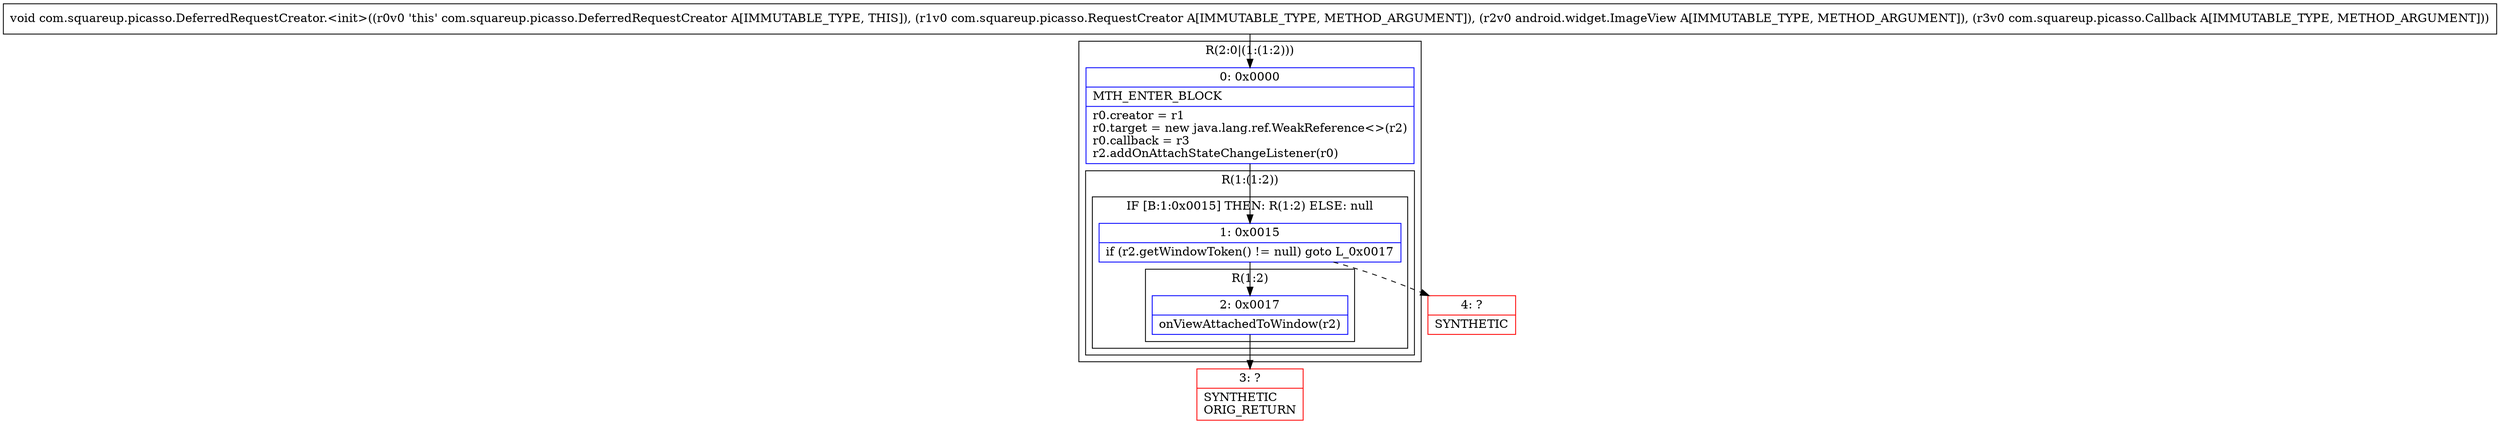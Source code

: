 digraph "CFG forcom.squareup.picasso.DeferredRequestCreator.\<init\>(Lcom\/squareup\/picasso\/RequestCreator;Landroid\/widget\/ImageView;Lcom\/squareup\/picasso\/Callback;)V" {
subgraph cluster_Region_587121580 {
label = "R(2:0|(1:(1:2)))";
node [shape=record,color=blue];
Node_0 [shape=record,label="{0\:\ 0x0000|MTH_ENTER_BLOCK\l|r0.creator = r1\lr0.target = new java.lang.ref.WeakReference\<\>(r2)\lr0.callback = r3\lr2.addOnAttachStateChangeListener(r0)\l}"];
subgraph cluster_Region_928740920 {
label = "R(1:(1:2))";
node [shape=record,color=blue];
subgraph cluster_IfRegion_1521820973 {
label = "IF [B:1:0x0015] THEN: R(1:2) ELSE: null";
node [shape=record,color=blue];
Node_1 [shape=record,label="{1\:\ 0x0015|if (r2.getWindowToken() != null) goto L_0x0017\l}"];
subgraph cluster_Region_20924196 {
label = "R(1:2)";
node [shape=record,color=blue];
Node_2 [shape=record,label="{2\:\ 0x0017|onViewAttachedToWindow(r2)\l}"];
}
}
}
}
Node_3 [shape=record,color=red,label="{3\:\ ?|SYNTHETIC\lORIG_RETURN\l}"];
Node_4 [shape=record,color=red,label="{4\:\ ?|SYNTHETIC\l}"];
MethodNode[shape=record,label="{void com.squareup.picasso.DeferredRequestCreator.\<init\>((r0v0 'this' com.squareup.picasso.DeferredRequestCreator A[IMMUTABLE_TYPE, THIS]), (r1v0 com.squareup.picasso.RequestCreator A[IMMUTABLE_TYPE, METHOD_ARGUMENT]), (r2v0 android.widget.ImageView A[IMMUTABLE_TYPE, METHOD_ARGUMENT]), (r3v0 com.squareup.picasso.Callback A[IMMUTABLE_TYPE, METHOD_ARGUMENT])) }"];
MethodNode -> Node_0;
Node_0 -> Node_1;
Node_1 -> Node_2;
Node_1 -> Node_4[style=dashed];
Node_2 -> Node_3;
}

